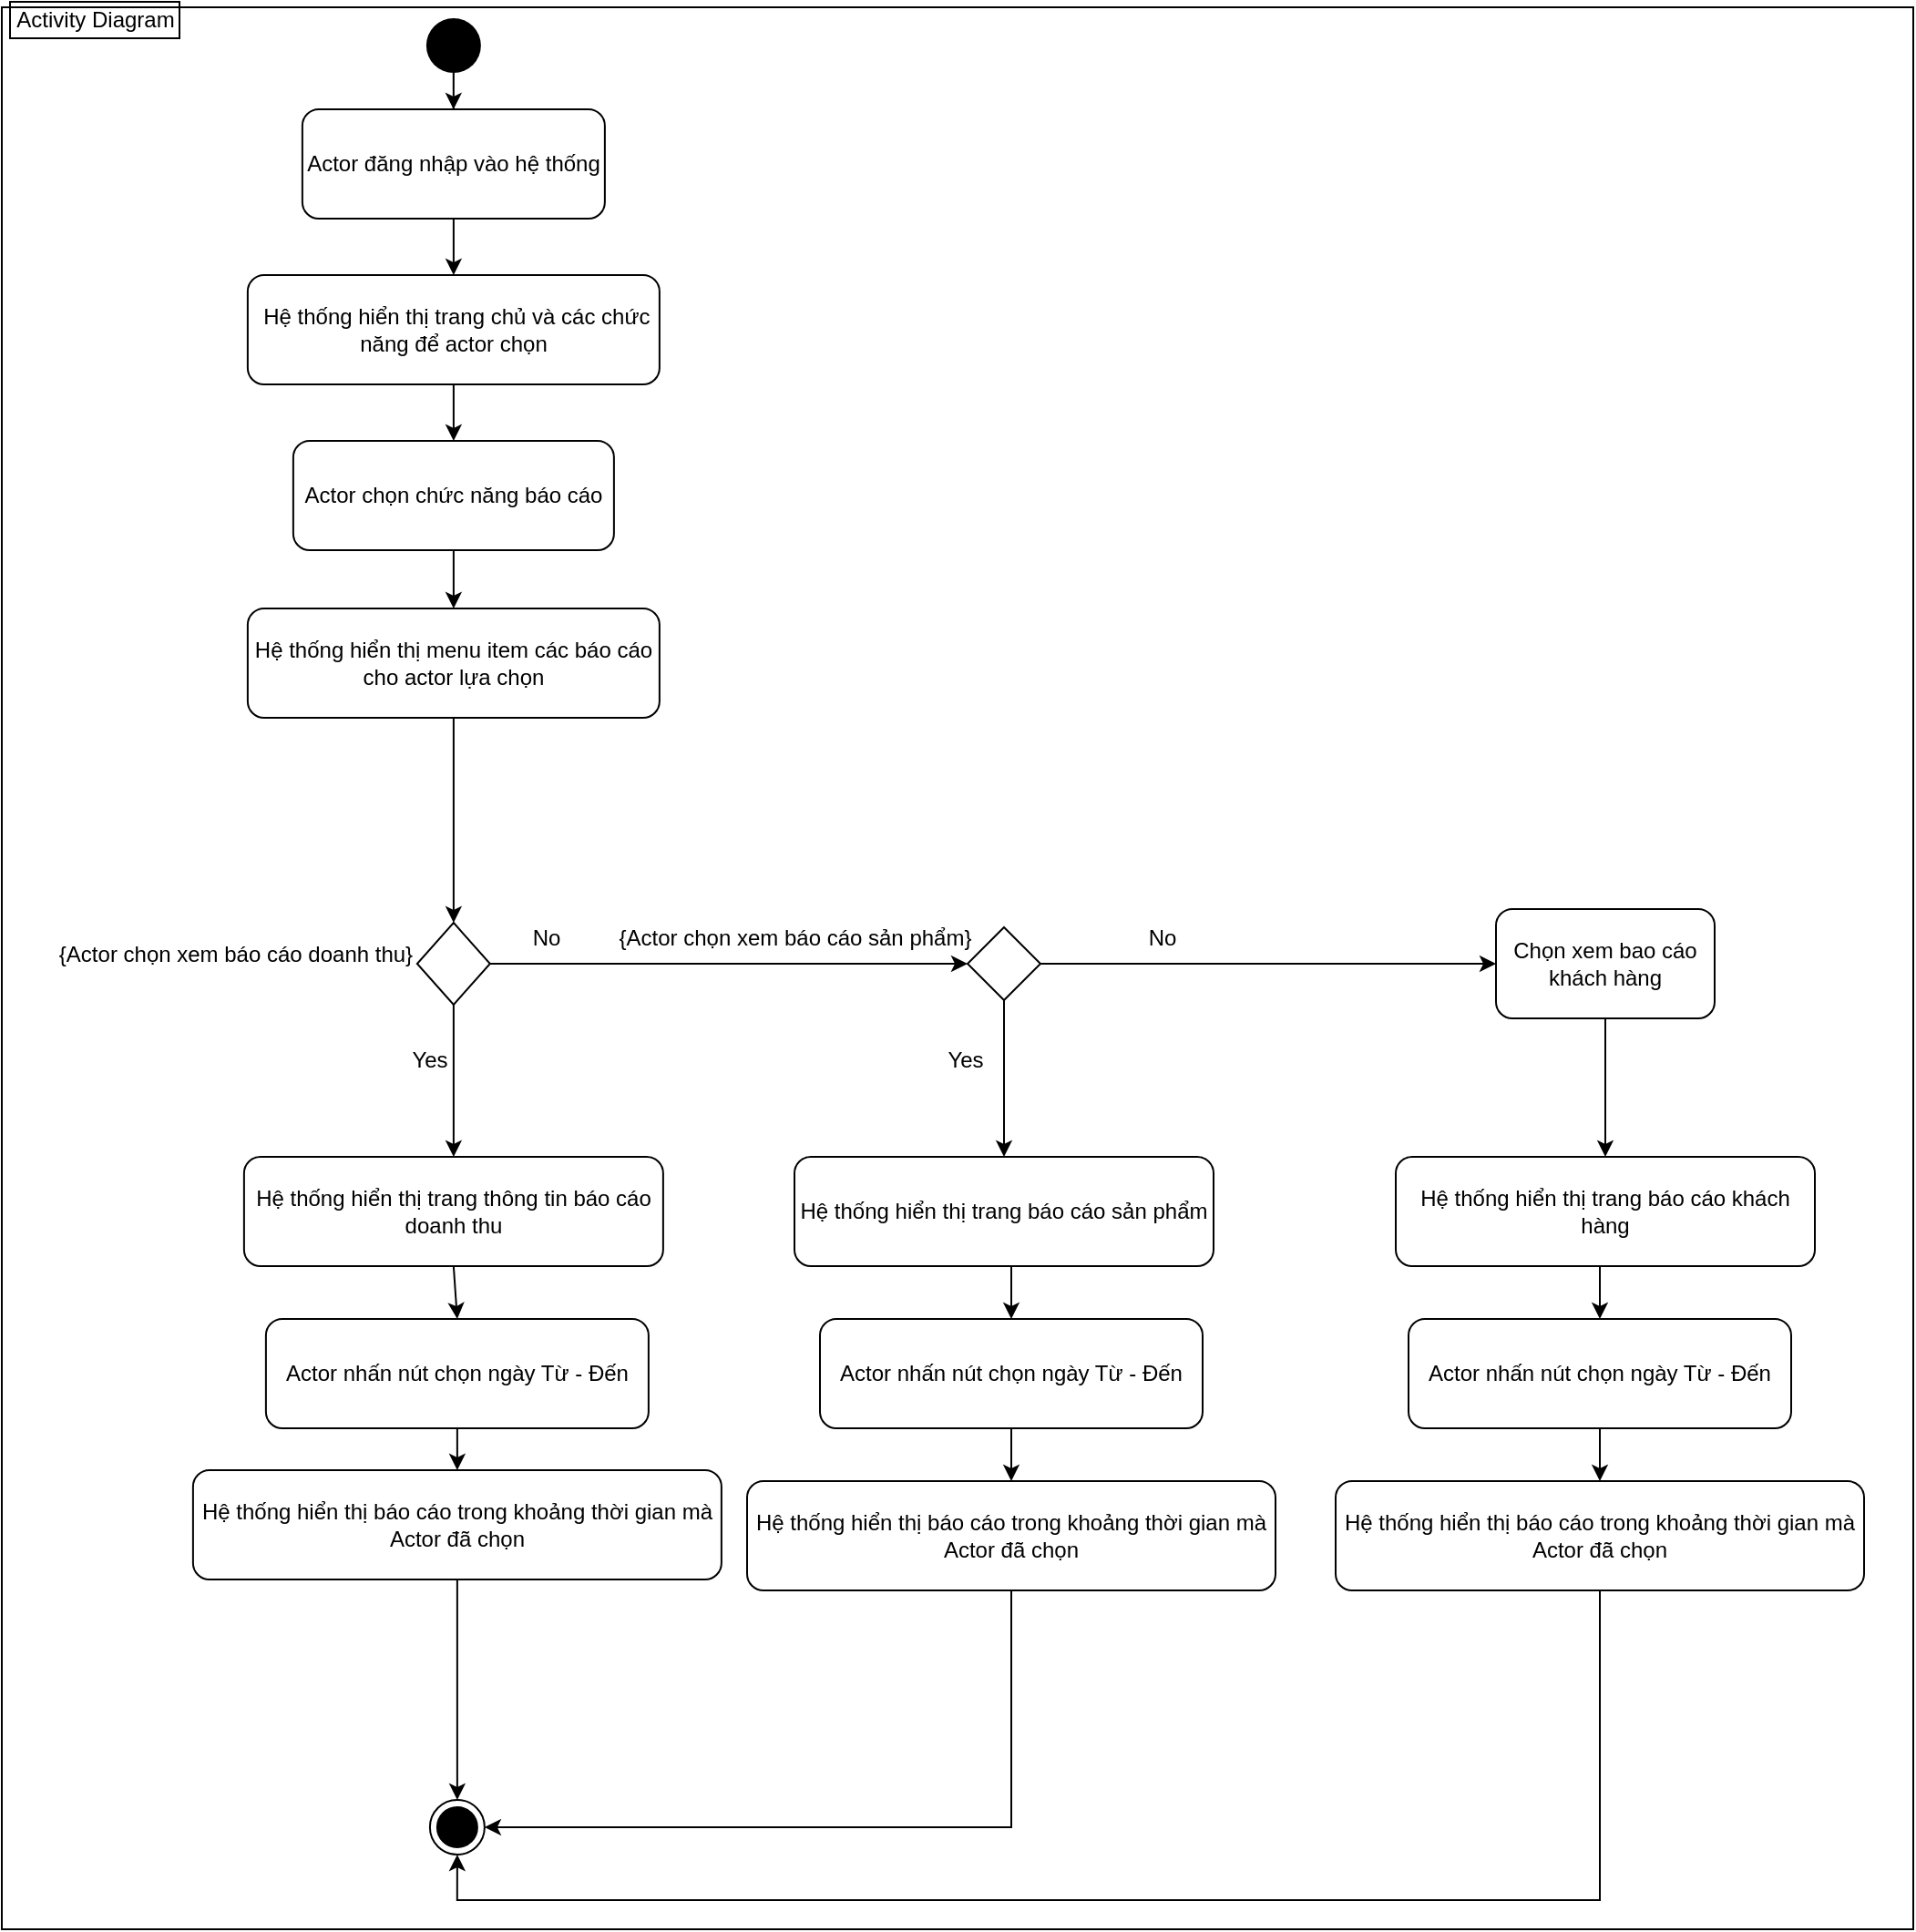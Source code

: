 <mxfile version="13.10.8" type="device"><diagram id="3npgNtYk9-tO_A34j1JN" name="Page-1"><mxGraphModel dx="2031" dy="1534" grid="0" gridSize="10" guides="1" tooltips="1" connect="1" arrows="1" fold="1" page="0" pageScale="1" pageWidth="827" pageHeight="1169" math="0" shadow="0"><root><mxCell id="0"/><mxCell id="1" parent="0"/><mxCell id="J87AsRPqBUm9k4I5aX0h-2" value="" style="rounded=0;whiteSpace=wrap;html=1;fillColor=none;" parent="1" vertex="1"><mxGeometry x="169" y="-6" width="1049" height="1055" as="geometry"/></mxCell><mxCell id="n-IjOk6uU8oo-CukFLjv-49" value="" style="edgeStyle=orthogonalEdgeStyle;rounded=0;orthogonalLoop=1;jettySize=auto;html=1;" parent="1" source="n-IjOk6uU8oo-CukFLjv-1" target="n-IjOk6uU8oo-CukFLjv-4" edge="1"><mxGeometry relative="1" as="geometry"/></mxCell><mxCell id="n-IjOk6uU8oo-CukFLjv-1" value="" style="ellipse;fillColor=#000000;strokeColor=none;" parent="1" vertex="1"><mxGeometry x="401.94" width="30" height="30" as="geometry"/></mxCell><mxCell id="n-IjOk6uU8oo-CukFLjv-2" value="" style="ellipse;html=1;shape=endState;fillColor=#000000;strokeColor=#000000;" parent="1" vertex="1"><mxGeometry x="403.94" y="978" width="30" height="30" as="geometry"/></mxCell><mxCell id="n-IjOk6uU8oo-CukFLjv-4" value="Actor đăng nhập vào hệ thống" style="rounded=1;whiteSpace=wrap;html=1;" parent="1" vertex="1"><mxGeometry x="333.94" y="50" width="166" height="60" as="geometry"/></mxCell><mxCell id="n-IjOk6uU8oo-CukFLjv-5" value="&amp;nbsp;Hệ thống hiển thị trang chủ và các chức năng để actor chọn" style="rounded=1;whiteSpace=wrap;html=1;" parent="1" vertex="1"><mxGeometry x="303.94" y="141" width="226" height="60" as="geometry"/></mxCell><mxCell id="n-IjOk6uU8oo-CukFLjv-6" value="Actor chọn chức năng báo cáo" style="rounded=1;whiteSpace=wrap;html=1;" parent="1" vertex="1"><mxGeometry x="328.94" y="232" width="176" height="60" as="geometry"/></mxCell><mxCell id="v3NeH9zh1jP4ZTIJ09-z-5" style="edgeStyle=orthogonalEdgeStyle;rounded=0;orthogonalLoop=1;jettySize=auto;html=1;entryX=0.5;entryY=0;entryDx=0;entryDy=0;" edge="1" parent="1" source="n-IjOk6uU8oo-CukFLjv-7" target="n-IjOk6uU8oo-CukFLjv-11"><mxGeometry relative="1" as="geometry"/></mxCell><mxCell id="n-IjOk6uU8oo-CukFLjv-7" value="Hệ thống hiển thị menu item các báo cáo cho actor lựa chọn" style="rounded=1;whiteSpace=wrap;html=1;" parent="1" vertex="1"><mxGeometry x="303.94" y="324" width="226" height="60" as="geometry"/></mxCell><mxCell id="9AfBiNVWVPHyyOORfz4n-14" value="" style="edgeStyle=orthogonalEdgeStyle;rounded=0;orthogonalLoop=1;jettySize=auto;html=1;" parent="1" source="n-IjOk6uU8oo-CukFLjv-11" target="n-IjOk6uU8oo-CukFLjv-12" edge="1"><mxGeometry relative="1" as="geometry"/></mxCell><mxCell id="9AfBiNVWVPHyyOORfz4n-19" style="edgeStyle=orthogonalEdgeStyle;rounded=0;orthogonalLoop=1;jettySize=auto;html=1;" parent="1" source="n-IjOk6uU8oo-CukFLjv-11" target="n-IjOk6uU8oo-CukFLjv-29" edge="1"><mxGeometry relative="1" as="geometry"/></mxCell><mxCell id="n-IjOk6uU8oo-CukFLjv-11" value="" style="rhombus;whiteSpace=wrap;html=1;" parent="1" vertex="1"><mxGeometry x="396.94" y="496.5" width="40" height="45" as="geometry"/></mxCell><mxCell id="n-IjOk6uU8oo-CukFLjv-20" style="edgeStyle=orthogonalEdgeStyle;rounded=0;orthogonalLoop=1;jettySize=auto;html=1;entryX=0.5;entryY=0;entryDx=0;entryDy=0;exitX=0.5;exitY=1;exitDx=0;exitDy=0;" parent="1" source="n-IjOk6uU8oo-CukFLjv-12" target="9AfBiNVWVPHyyOORfz4n-7" edge="1"><mxGeometry relative="1" as="geometry"/></mxCell><mxCell id="9AfBiNVWVPHyyOORfz4n-15" style="edgeStyle=orthogonalEdgeStyle;rounded=0;orthogonalLoop=1;jettySize=auto;html=1;exitX=1;exitY=0.5;exitDx=0;exitDy=0;entryX=0;entryY=0.5;entryDx=0;entryDy=0;" parent="1" source="n-IjOk6uU8oo-CukFLjv-12" target="n-IjOk6uU8oo-CukFLjv-15" edge="1"><mxGeometry relative="1" as="geometry"/></mxCell><mxCell id="n-IjOk6uU8oo-CukFLjv-12" value="" style="rhombus;whiteSpace=wrap;html=1;" parent="1" vertex="1"><mxGeometry x="699" y="499" width="40" height="40" as="geometry"/></mxCell><mxCell id="h2xzT9glVJsEb21tK4i--13" style="edgeStyle=orthogonalEdgeStyle;rounded=0;orthogonalLoop=1;jettySize=auto;html=1;exitX=0.5;exitY=1;exitDx=0;exitDy=0;" parent="1" source="n-IjOk6uU8oo-CukFLjv-15" target="h2xzT9glVJsEb21tK4i--12" edge="1"><mxGeometry relative="1" as="geometry"/></mxCell><mxCell id="n-IjOk6uU8oo-CukFLjv-15" value="Chọn xem bao cáo khách hàng" style="rounded=1;whiteSpace=wrap;html=1;" parent="1" vertex="1"><mxGeometry x="989" y="489" width="120" height="60" as="geometry"/></mxCell><mxCell id="n-IjOk6uU8oo-CukFLjv-22" value="" style="endArrow=classic;html=1;exitX=0.5;exitY=1;exitDx=0;exitDy=0;entryX=0.5;entryY=0;entryDx=0;entryDy=0;" parent="1" source="n-IjOk6uU8oo-CukFLjv-4" target="n-IjOk6uU8oo-CukFLjv-5" edge="1"><mxGeometry width="50" height="50" relative="1" as="geometry"><mxPoint x="403.94" y="520" as="sourcePoint"/><mxPoint x="453.94" y="470" as="targetPoint"/></mxGeometry></mxCell><mxCell id="n-IjOk6uU8oo-CukFLjv-23" value="" style="endArrow=classic;html=1;exitX=0.5;exitY=1;exitDx=0;exitDy=0;" parent="1" source="n-IjOk6uU8oo-CukFLjv-5" target="n-IjOk6uU8oo-CukFLjv-6" edge="1"><mxGeometry width="50" height="50" relative="1" as="geometry"><mxPoint x="13.94" y="380" as="sourcePoint"/><mxPoint x="63.94" y="330" as="targetPoint"/></mxGeometry></mxCell><mxCell id="n-IjOk6uU8oo-CukFLjv-24" value="" style="endArrow=classic;html=1;exitX=0.5;exitY=1;exitDx=0;exitDy=0;entryX=0.5;entryY=0;entryDx=0;entryDy=0;" parent="1" source="n-IjOk6uU8oo-CukFLjv-6" target="n-IjOk6uU8oo-CukFLjv-7" edge="1"><mxGeometry width="50" height="50" relative="1" as="geometry"><mxPoint x="83.94" y="470" as="sourcePoint"/><mxPoint x="133.94" y="420" as="targetPoint"/></mxGeometry></mxCell><mxCell id="n-IjOk6uU8oo-CukFLjv-29" value="Hệ thống hiển thị trang thông tin báo cáo doanh thu" style="rounded=1;whiteSpace=wrap;html=1;" parent="1" vertex="1"><mxGeometry x="301.94" y="625" width="230" height="60" as="geometry"/></mxCell><mxCell id="n-IjOk6uU8oo-CukFLjv-31" value="Actor nhấn nút chọn ngày Từ - Đến" style="rounded=1;whiteSpace=wrap;html=1;" parent="1" vertex="1"><mxGeometry x="313.94" y="714" width="210" height="60" as="geometry"/></mxCell><mxCell id="n-IjOk6uU8oo-CukFLjv-34" value="{Actor chọn xem báo cáo sản phẩm}" style="text;html=1;strokeColor=none;fillColor=none;align=center;verticalAlign=middle;whiteSpace=wrap;rounded=0;" parent="1" vertex="1"><mxGeometry x="499.94" y="495" width="209" height="20" as="geometry"/></mxCell><mxCell id="v3NeH9zh1jP4ZTIJ09-z-1" style="edgeStyle=orthogonalEdgeStyle;rounded=0;orthogonalLoop=1;jettySize=auto;html=1;" edge="1" parent="1" source="n-IjOk6uU8oo-CukFLjv-36" target="n-IjOk6uU8oo-CukFLjv-2"><mxGeometry relative="1" as="geometry"/></mxCell><mxCell id="n-IjOk6uU8oo-CukFLjv-36" value="Hệ thống hiển thị báo cáo trong khoảng thời gian mà Actor đã chọn" style="rounded=1;whiteSpace=wrap;html=1;" parent="1" vertex="1"><mxGeometry x="273.94" y="797" width="290" height="60" as="geometry"/></mxCell><mxCell id="n-IjOk6uU8oo-CukFLjv-39" value="" style="endArrow=classic;html=1;exitX=0.5;exitY=1;exitDx=0;exitDy=0;entryX=0.5;entryY=0;entryDx=0;entryDy=0;" parent="1" source="n-IjOk6uU8oo-CukFLjv-29" target="n-IjOk6uU8oo-CukFLjv-31" edge="1"><mxGeometry width="50" height="50" relative="1" as="geometry"><mxPoint x="163.94" y="892" as="sourcePoint"/><mxPoint x="213.94" y="842" as="targetPoint"/></mxGeometry></mxCell><mxCell id="n-IjOk6uU8oo-CukFLjv-40" value="" style="endArrow=classic;html=1;entryX=0.5;entryY=0;entryDx=0;entryDy=0;" parent="1" source="n-IjOk6uU8oo-CukFLjv-31" target="n-IjOk6uU8oo-CukFLjv-36" edge="1"><mxGeometry width="50" height="50" relative="1" as="geometry"><mxPoint x="123.94" y="922" as="sourcePoint"/><mxPoint x="173.94" y="872" as="targetPoint"/></mxGeometry></mxCell><mxCell id="n-IjOk6uU8oo-CukFLjv-50" value="Yes" style="text;html=1;strokeColor=none;fillColor=none;align=center;verticalAlign=middle;whiteSpace=wrap;rounded=0;" parent="1" vertex="1"><mxGeometry x="384" y="562" width="40" height="20" as="geometry"/></mxCell><mxCell id="n-IjOk6uU8oo-CukFLjv-51" value="Yes" style="text;html=1;strokeColor=none;fillColor=none;align=center;verticalAlign=middle;whiteSpace=wrap;rounded=0;" parent="1" vertex="1"><mxGeometry x="678" y="567" width="40" height="10" as="geometry"/></mxCell><mxCell id="n-IjOk6uU8oo-CukFLjv-53" value="No" style="text;html=1;strokeColor=none;fillColor=none;align=center;verticalAlign=middle;whiteSpace=wrap;rounded=0;" parent="1" vertex="1"><mxGeometry x="448" y="495" width="40" height="20" as="geometry"/></mxCell><mxCell id="n-IjOk6uU8oo-CukFLjv-54" value="No" style="text;html=1;strokeColor=none;fillColor=none;align=center;verticalAlign=middle;whiteSpace=wrap;rounded=0;" parent="1" vertex="1"><mxGeometry x="786" y="495" width="40" height="20" as="geometry"/></mxCell><mxCell id="h2xzT9glVJsEb21tK4i--4" style="edgeStyle=orthogonalEdgeStyle;rounded=0;orthogonalLoop=1;jettySize=auto;html=1;exitX=0.5;exitY=1;exitDx=0;exitDy=0;entryX=0.5;entryY=0;entryDx=0;entryDy=0;" parent="1" source="9AfBiNVWVPHyyOORfz4n-5" target="9AfBiNVWVPHyyOORfz4n-6" edge="1"><mxGeometry relative="1" as="geometry"/></mxCell><mxCell id="9AfBiNVWVPHyyOORfz4n-5" value="Actor nhấn nút chọn ngày Từ - Đến" style="rounded=1;whiteSpace=wrap;html=1;" parent="1" vertex="1"><mxGeometry x="618" y="714" width="210" height="60" as="geometry"/></mxCell><mxCell id="v3NeH9zh1jP4ZTIJ09-z-2" style="edgeStyle=orthogonalEdgeStyle;rounded=0;orthogonalLoop=1;jettySize=auto;html=1;entryX=1;entryY=0.5;entryDx=0;entryDy=0;" edge="1" parent="1" source="9AfBiNVWVPHyyOORfz4n-6" target="n-IjOk6uU8oo-CukFLjv-2"><mxGeometry relative="1" as="geometry"><Array as="points"><mxPoint x="723" y="993"/></Array></mxGeometry></mxCell><mxCell id="9AfBiNVWVPHyyOORfz4n-6" value="Hệ thống hiển thị báo cáo trong khoảng thời gian mà Actor đã chọn" style="rounded=1;whiteSpace=wrap;html=1;" parent="1" vertex="1"><mxGeometry x="578" y="803" width="290" height="60" as="geometry"/></mxCell><mxCell id="h2xzT9glVJsEb21tK4i--3" style="edgeStyle=orthogonalEdgeStyle;rounded=0;orthogonalLoop=1;jettySize=auto;html=1;exitX=0.5;exitY=1;exitDx=0;exitDy=0;entryX=0.5;entryY=0;entryDx=0;entryDy=0;" parent="1" source="9AfBiNVWVPHyyOORfz4n-7" target="9AfBiNVWVPHyyOORfz4n-5" edge="1"><mxGeometry relative="1" as="geometry"/></mxCell><mxCell id="9AfBiNVWVPHyyOORfz4n-7" value="Hệ thống hiển thị trang báo cáo sản phẩm" style="rounded=1;whiteSpace=wrap;html=1;" parent="1" vertex="1"><mxGeometry x="604" y="625" width="230" height="60" as="geometry"/></mxCell><mxCell id="9AfBiNVWVPHyyOORfz4n-18" value="{Actor chọn xem báo cáo doanh thu}" style="text;html=1;strokeColor=none;fillColor=none;align=center;verticalAlign=middle;whiteSpace=wrap;rounded=0;" parent="1" vertex="1"><mxGeometry x="192.94" y="504" width="209" height="20" as="geometry"/></mxCell><mxCell id="h2xzT9glVJsEb21tK4i--7" style="edgeStyle=orthogonalEdgeStyle;rounded=0;orthogonalLoop=1;jettySize=auto;html=1;exitX=0.5;exitY=1;exitDx=0;exitDy=0;entryX=0.5;entryY=0;entryDx=0;entryDy=0;" parent="1" source="h2xzT9glVJsEb21tK4i--8" target="h2xzT9glVJsEb21tK4i--10" edge="1"><mxGeometry relative="1" as="geometry"/></mxCell><mxCell id="h2xzT9glVJsEb21tK4i--8" value="Actor nhấn nút chọn ngày Từ - Đến" style="rounded=1;whiteSpace=wrap;html=1;" parent="1" vertex="1"><mxGeometry x="941" y="714" width="210" height="60" as="geometry"/></mxCell><mxCell id="v3NeH9zh1jP4ZTIJ09-z-3" style="edgeStyle=orthogonalEdgeStyle;rounded=0;orthogonalLoop=1;jettySize=auto;html=1;entryX=0.5;entryY=1;entryDx=0;entryDy=0;" edge="1" parent="1" source="h2xzT9glVJsEb21tK4i--10" target="n-IjOk6uU8oo-CukFLjv-2"><mxGeometry relative="1" as="geometry"><mxPoint x="430" y="1016" as="targetPoint"/><Array as="points"><mxPoint x="1046" y="1033"/><mxPoint x="419" y="1033"/></Array></mxGeometry></mxCell><mxCell id="h2xzT9glVJsEb21tK4i--10" value="Hệ thống hiển thị báo cáo trong khoảng thời gian mà Actor đã chọn" style="rounded=1;whiteSpace=wrap;html=1;" parent="1" vertex="1"><mxGeometry x="901" y="803" width="290" height="60" as="geometry"/></mxCell><mxCell id="h2xzT9glVJsEb21tK4i--11" style="edgeStyle=orthogonalEdgeStyle;rounded=0;orthogonalLoop=1;jettySize=auto;html=1;exitX=0.5;exitY=1;exitDx=0;exitDy=0;entryX=0.5;entryY=0;entryDx=0;entryDy=0;" parent="1" source="h2xzT9glVJsEb21tK4i--12" target="h2xzT9glVJsEb21tK4i--8" edge="1"><mxGeometry relative="1" as="geometry"/></mxCell><mxCell id="h2xzT9glVJsEb21tK4i--12" value="Hệ thống hiển thị trang báo cáo khách hàng" style="rounded=1;whiteSpace=wrap;html=1;" parent="1" vertex="1"><mxGeometry x="934" y="625" width="230" height="60" as="geometry"/></mxCell><mxCell id="J87AsRPqBUm9k4I5aX0h-3" value="Activity Diagram" style="rounded=0;whiteSpace=wrap;html=1;fillColor=none;" parent="1" vertex="1"><mxGeometry x="173.5" y="-9" width="93" height="20" as="geometry"/></mxCell></root></mxGraphModel></diagram></mxfile>